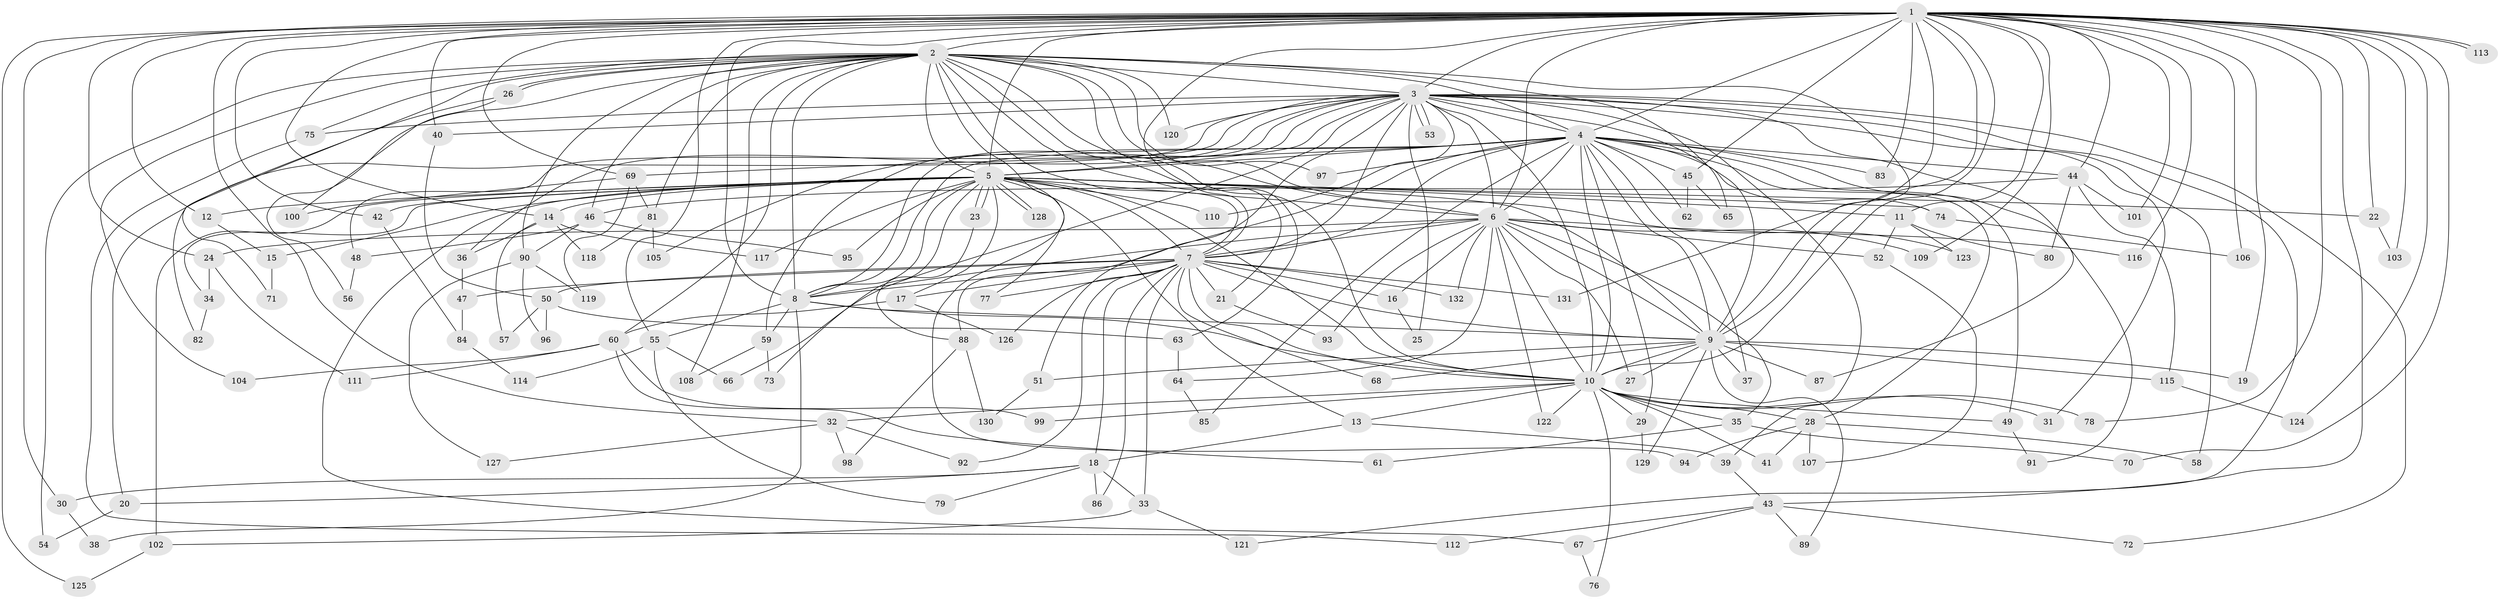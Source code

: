 // Generated by graph-tools (version 1.1) at 2025/34/03/09/25 02:34:46]
// undirected, 132 vertices, 289 edges
graph export_dot {
graph [start="1"]
  node [color=gray90,style=filled];
  1;
  2;
  3;
  4;
  5;
  6;
  7;
  8;
  9;
  10;
  11;
  12;
  13;
  14;
  15;
  16;
  17;
  18;
  19;
  20;
  21;
  22;
  23;
  24;
  25;
  26;
  27;
  28;
  29;
  30;
  31;
  32;
  33;
  34;
  35;
  36;
  37;
  38;
  39;
  40;
  41;
  42;
  43;
  44;
  45;
  46;
  47;
  48;
  49;
  50;
  51;
  52;
  53;
  54;
  55;
  56;
  57;
  58;
  59;
  60;
  61;
  62;
  63;
  64;
  65;
  66;
  67;
  68;
  69;
  70;
  71;
  72;
  73;
  74;
  75;
  76;
  77;
  78;
  79;
  80;
  81;
  82;
  83;
  84;
  85;
  86;
  87;
  88;
  89;
  90;
  91;
  92;
  93;
  94;
  95;
  96;
  97;
  98;
  99;
  100;
  101;
  102;
  103;
  104;
  105;
  106;
  107;
  108;
  109;
  110;
  111;
  112;
  113;
  114;
  115;
  116;
  117;
  118;
  119;
  120;
  121;
  122;
  123;
  124;
  125;
  126;
  127;
  128;
  129;
  130;
  131;
  132;
  1 -- 2;
  1 -- 3;
  1 -- 4;
  1 -- 5;
  1 -- 6;
  1 -- 7;
  1 -- 8;
  1 -- 9;
  1 -- 10;
  1 -- 11;
  1 -- 12;
  1 -- 14;
  1 -- 19;
  1 -- 22;
  1 -- 24;
  1 -- 30;
  1 -- 32;
  1 -- 40;
  1 -- 42;
  1 -- 43;
  1 -- 44;
  1 -- 45;
  1 -- 55;
  1 -- 69;
  1 -- 70;
  1 -- 78;
  1 -- 83;
  1 -- 101;
  1 -- 103;
  1 -- 106;
  1 -- 109;
  1 -- 113;
  1 -- 113;
  1 -- 116;
  1 -- 124;
  1 -- 125;
  1 -- 131;
  2 -- 3;
  2 -- 4;
  2 -- 5;
  2 -- 6;
  2 -- 7;
  2 -- 8;
  2 -- 9;
  2 -- 10;
  2 -- 21;
  2 -- 26;
  2 -- 26;
  2 -- 46;
  2 -- 54;
  2 -- 56;
  2 -- 60;
  2 -- 63;
  2 -- 65;
  2 -- 71;
  2 -- 75;
  2 -- 81;
  2 -- 90;
  2 -- 94;
  2 -- 97;
  2 -- 104;
  2 -- 108;
  2 -- 120;
  2 -- 123;
  3 -- 4;
  3 -- 5;
  3 -- 6;
  3 -- 7;
  3 -- 8;
  3 -- 9;
  3 -- 10;
  3 -- 20;
  3 -- 25;
  3 -- 31;
  3 -- 36;
  3 -- 39;
  3 -- 40;
  3 -- 48;
  3 -- 51;
  3 -- 53;
  3 -- 53;
  3 -- 58;
  3 -- 59;
  3 -- 66;
  3 -- 72;
  3 -- 75;
  3 -- 87;
  3 -- 110;
  3 -- 120;
  3 -- 121;
  4 -- 5;
  4 -- 6;
  4 -- 7;
  4 -- 8;
  4 -- 9;
  4 -- 10;
  4 -- 28;
  4 -- 29;
  4 -- 37;
  4 -- 44;
  4 -- 45;
  4 -- 49;
  4 -- 62;
  4 -- 69;
  4 -- 74;
  4 -- 83;
  4 -- 85;
  4 -- 88;
  4 -- 91;
  4 -- 97;
  4 -- 105;
  5 -- 6;
  5 -- 7;
  5 -- 8;
  5 -- 9;
  5 -- 10;
  5 -- 11;
  5 -- 12;
  5 -- 13;
  5 -- 14;
  5 -- 15;
  5 -- 17;
  5 -- 22;
  5 -- 23;
  5 -- 23;
  5 -- 34;
  5 -- 42;
  5 -- 67;
  5 -- 73;
  5 -- 74;
  5 -- 77;
  5 -- 95;
  5 -- 102;
  5 -- 110;
  5 -- 117;
  5 -- 128;
  5 -- 128;
  6 -- 7;
  6 -- 8;
  6 -- 9;
  6 -- 10;
  6 -- 16;
  6 -- 24;
  6 -- 27;
  6 -- 35;
  6 -- 52;
  6 -- 64;
  6 -- 93;
  6 -- 109;
  6 -- 116;
  6 -- 122;
  6 -- 132;
  7 -- 8;
  7 -- 9;
  7 -- 10;
  7 -- 16;
  7 -- 17;
  7 -- 18;
  7 -- 21;
  7 -- 33;
  7 -- 47;
  7 -- 50;
  7 -- 68;
  7 -- 77;
  7 -- 86;
  7 -- 92;
  7 -- 126;
  7 -- 131;
  7 -- 132;
  8 -- 9;
  8 -- 10;
  8 -- 38;
  8 -- 55;
  8 -- 59;
  9 -- 10;
  9 -- 19;
  9 -- 27;
  9 -- 37;
  9 -- 51;
  9 -- 68;
  9 -- 87;
  9 -- 89;
  9 -- 115;
  9 -- 129;
  10 -- 13;
  10 -- 28;
  10 -- 29;
  10 -- 31;
  10 -- 32;
  10 -- 35;
  10 -- 41;
  10 -- 49;
  10 -- 76;
  10 -- 78;
  10 -- 99;
  10 -- 122;
  11 -- 52;
  11 -- 80;
  11 -- 123;
  12 -- 15;
  13 -- 18;
  13 -- 39;
  14 -- 36;
  14 -- 57;
  14 -- 117;
  14 -- 118;
  15 -- 71;
  16 -- 25;
  17 -- 60;
  17 -- 126;
  18 -- 20;
  18 -- 30;
  18 -- 33;
  18 -- 79;
  18 -- 86;
  20 -- 54;
  21 -- 93;
  22 -- 103;
  23 -- 88;
  24 -- 34;
  24 -- 111;
  26 -- 82;
  26 -- 100;
  28 -- 41;
  28 -- 58;
  28 -- 94;
  28 -- 107;
  29 -- 129;
  30 -- 38;
  32 -- 92;
  32 -- 98;
  32 -- 127;
  33 -- 102;
  33 -- 121;
  34 -- 82;
  35 -- 61;
  35 -- 70;
  36 -- 47;
  39 -- 43;
  40 -- 50;
  42 -- 84;
  43 -- 67;
  43 -- 72;
  43 -- 89;
  43 -- 112;
  44 -- 46;
  44 -- 80;
  44 -- 101;
  44 -- 115;
  45 -- 62;
  45 -- 65;
  46 -- 48;
  46 -- 90;
  46 -- 95;
  47 -- 84;
  48 -- 56;
  49 -- 91;
  50 -- 57;
  50 -- 63;
  50 -- 96;
  51 -- 130;
  52 -- 107;
  55 -- 66;
  55 -- 79;
  55 -- 114;
  59 -- 73;
  59 -- 108;
  60 -- 61;
  60 -- 99;
  60 -- 104;
  60 -- 111;
  63 -- 64;
  64 -- 85;
  67 -- 76;
  69 -- 81;
  69 -- 100;
  69 -- 119;
  74 -- 106;
  75 -- 112;
  81 -- 105;
  81 -- 118;
  84 -- 114;
  88 -- 98;
  88 -- 130;
  90 -- 96;
  90 -- 119;
  90 -- 127;
  102 -- 125;
  115 -- 124;
}
